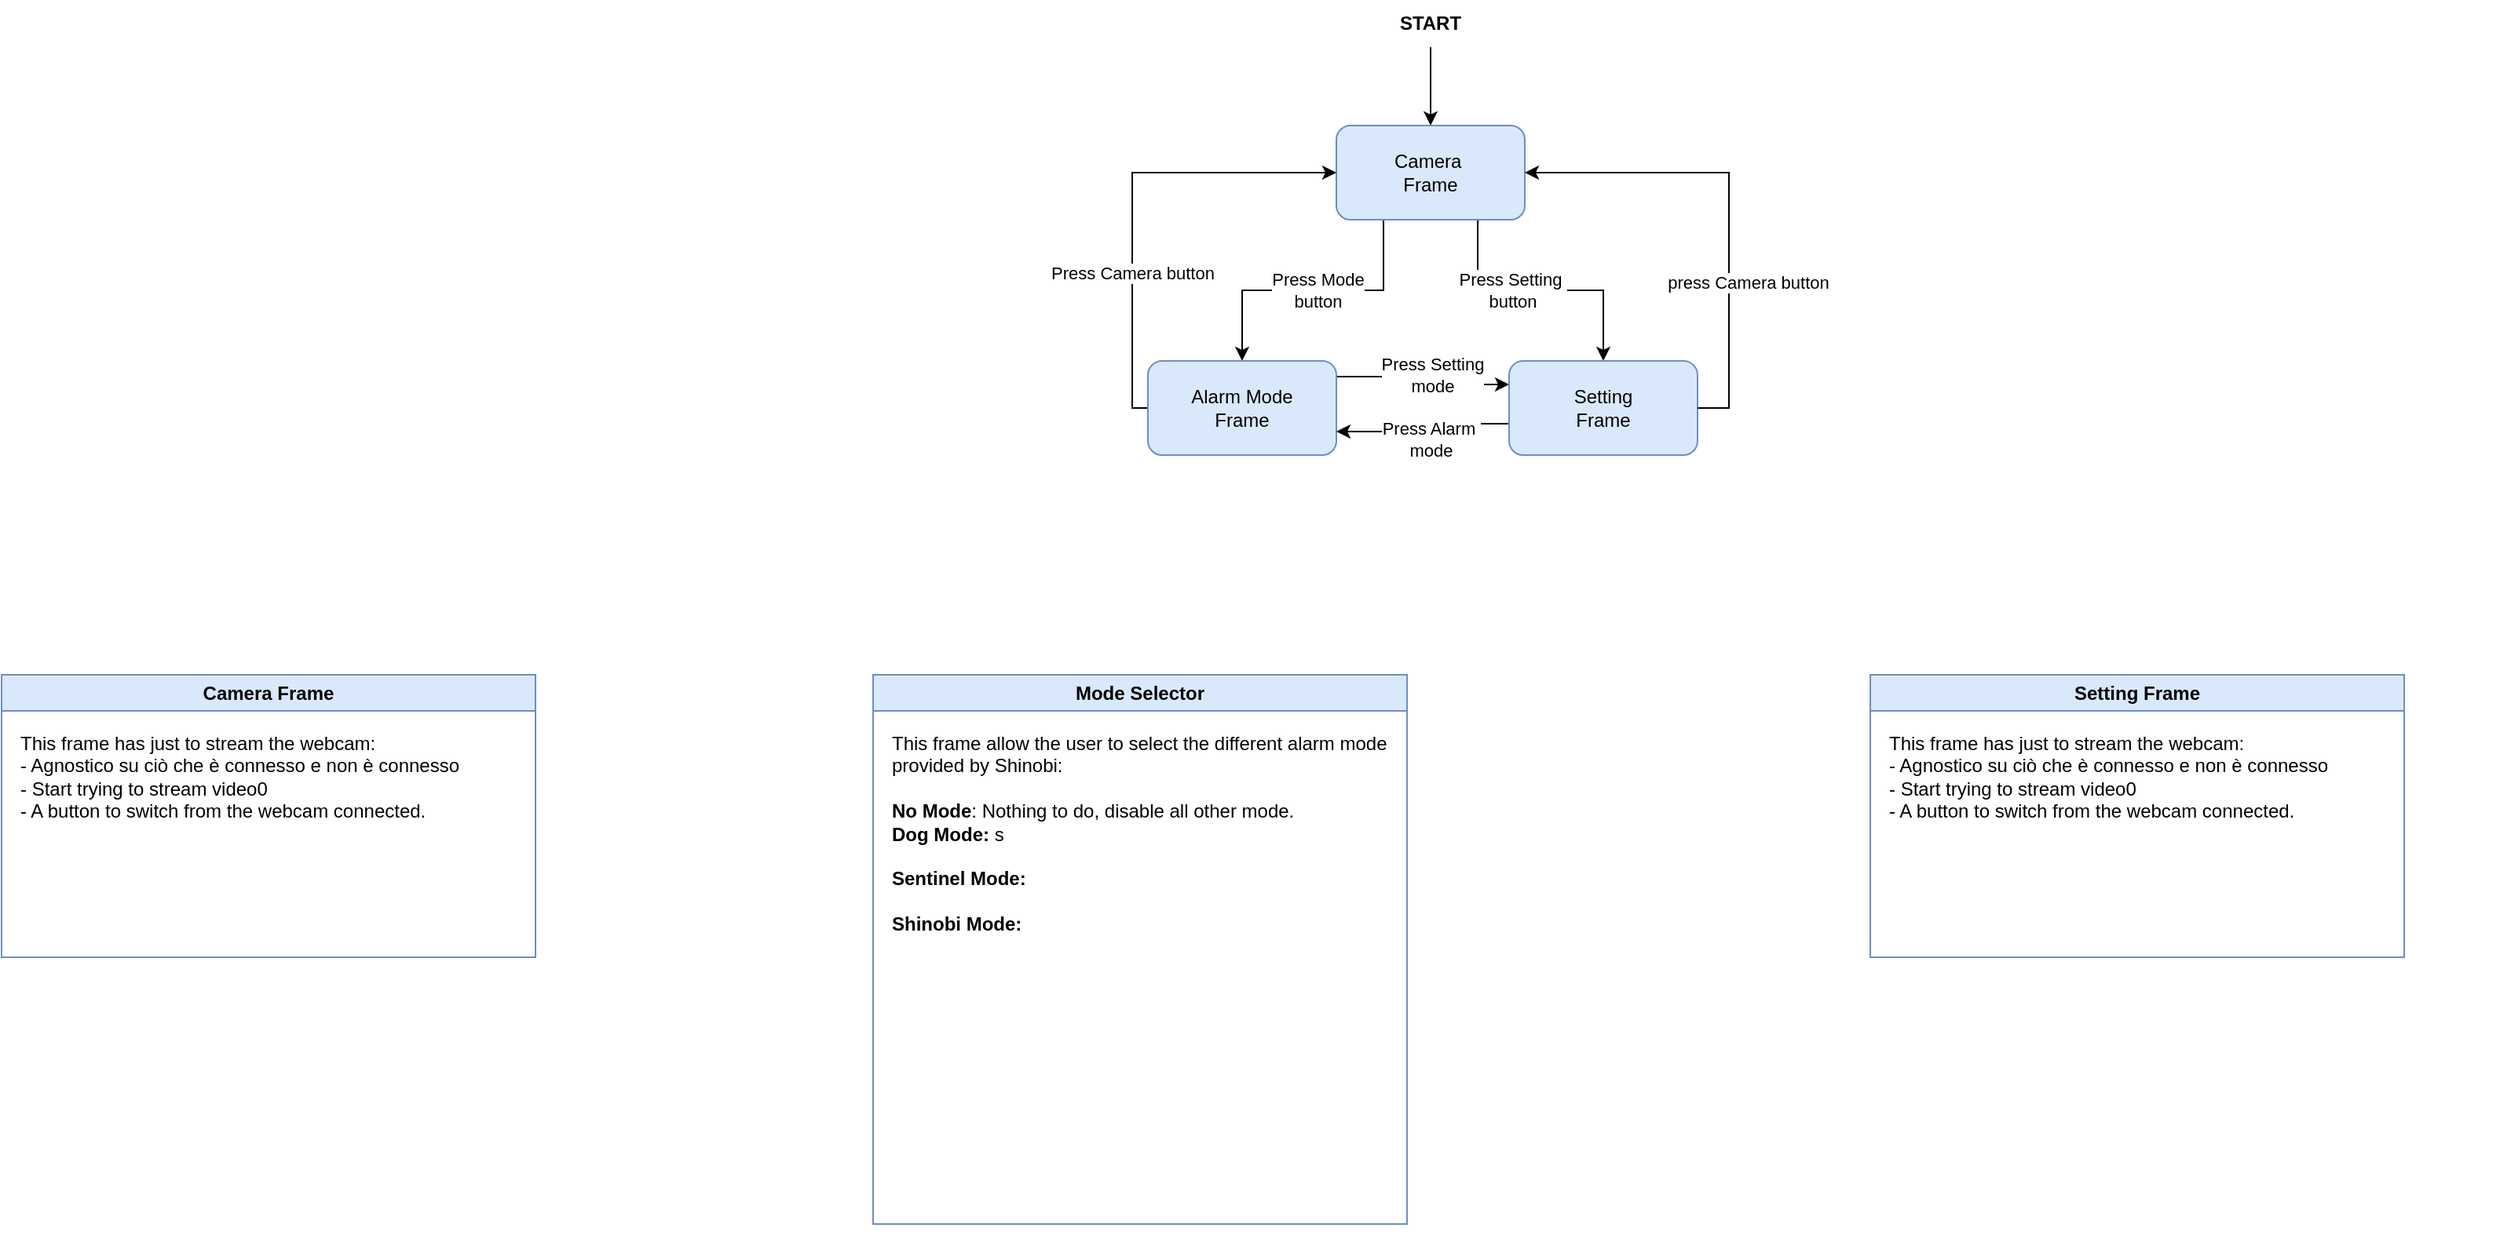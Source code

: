 <mxfile version="26.0.11">
  <diagram name="Page-1" id="ZCRHmxUp7qXE9HKA1dkY">
    <mxGraphModel dx="1839" dy="527" grid="1" gridSize="10" guides="1" tooltips="1" connect="1" arrows="1" fold="1" page="1" pageScale="1" pageWidth="850" pageHeight="1100" math="0" shadow="0">
      <root>
        <mxCell id="0" />
        <mxCell id="1" parent="0" />
        <mxCell id="Lg3aBeJ_nyOV5X6SMWgB-1" value="" style="endArrow=classic;html=1;rounded=0;entryX=0.5;entryY=0;entryDx=0;entryDy=0;exitX=0.5;exitY=1;exitDx=0;exitDy=0;" edge="1" parent="1" source="Lg3aBeJ_nyOV5X6SMWgB-8" target="Lg3aBeJ_nyOV5X6SMWgB-2">
          <mxGeometry width="50" height="50" relative="1" as="geometry">
            <mxPoint x="440" y="280" as="sourcePoint" />
            <mxPoint x="440" y="370" as="targetPoint" />
          </mxGeometry>
        </mxCell>
        <mxCell id="Lg3aBeJ_nyOV5X6SMWgB-4" value="" style="edgeStyle=orthogonalEdgeStyle;rounded=0;orthogonalLoop=1;jettySize=auto;html=1;exitX=0.25;exitY=1;exitDx=0;exitDy=0;" edge="1" parent="1" source="Lg3aBeJ_nyOV5X6SMWgB-2" target="Lg3aBeJ_nyOV5X6SMWgB-3">
          <mxGeometry relative="1" as="geometry" />
        </mxCell>
        <mxCell id="Lg3aBeJ_nyOV5X6SMWgB-5" value="Press Mode&lt;div&gt;button&lt;/div&gt;" style="edgeLabel;html=1;align=center;verticalAlign=middle;resizable=0;points=[];" vertex="1" connectable="0" parent="Lg3aBeJ_nyOV5X6SMWgB-4">
          <mxGeometry x="0.09" y="3" relative="1" as="geometry">
            <mxPoint x="11" y="-3" as="offset" />
          </mxGeometry>
        </mxCell>
        <mxCell id="Lg3aBeJ_nyOV5X6SMWgB-11" value="" style="edgeStyle=orthogonalEdgeStyle;rounded=0;orthogonalLoop=1;jettySize=auto;html=1;entryX=0.5;entryY=0;entryDx=0;entryDy=0;exitX=0.75;exitY=1;exitDx=0;exitDy=0;" edge="1" parent="1" source="Lg3aBeJ_nyOV5X6SMWgB-2" target="Lg3aBeJ_nyOV5X6SMWgB-10">
          <mxGeometry relative="1" as="geometry">
            <mxPoint x="502" y="390" as="sourcePoint" />
            <mxPoint x="612" y="390" as="targetPoint" />
          </mxGeometry>
        </mxCell>
        <mxCell id="Lg3aBeJ_nyOV5X6SMWgB-12" value="Press Setting&amp;nbsp;&lt;div&gt;button&lt;/div&gt;" style="edgeLabel;html=1;align=center;verticalAlign=middle;resizable=0;points=[];" vertex="1" connectable="0" parent="Lg3aBeJ_nyOV5X6SMWgB-11">
          <mxGeometry x="-0.379" relative="1" as="geometry">
            <mxPoint x="14" as="offset" />
          </mxGeometry>
        </mxCell>
        <mxCell id="Lg3aBeJ_nyOV5X6SMWgB-2" value="Camera&amp;nbsp;&lt;div&gt;Frame&lt;/div&gt;" style="rounded=1;whiteSpace=wrap;html=1;fillColor=#dae8fc;strokeColor=#6c8ebf;" vertex="1" parent="1">
          <mxGeometry x="380" y="360" width="120" height="60" as="geometry" />
        </mxCell>
        <mxCell id="Lg3aBeJ_nyOV5X6SMWgB-6" style="edgeStyle=orthogonalEdgeStyle;rounded=0;orthogonalLoop=1;jettySize=auto;html=1;entryX=0;entryY=0.5;entryDx=0;entryDy=0;exitX=0;exitY=0.5;exitDx=0;exitDy=0;" edge="1" parent="1" source="Lg3aBeJ_nyOV5X6SMWgB-3" target="Lg3aBeJ_nyOV5X6SMWgB-2">
          <mxGeometry relative="1" as="geometry">
            <Array as="points">
              <mxPoint x="250" y="540" />
              <mxPoint x="250" y="390" />
            </Array>
          </mxGeometry>
        </mxCell>
        <mxCell id="Lg3aBeJ_nyOV5X6SMWgB-7" value="Press Camera button" style="edgeLabel;html=1;align=center;verticalAlign=middle;resizable=0;points=[];" vertex="1" connectable="0" parent="Lg3aBeJ_nyOV5X6SMWgB-6">
          <mxGeometry x="-0.186" relative="1" as="geometry">
            <mxPoint y="22" as="offset" />
          </mxGeometry>
        </mxCell>
        <mxCell id="Lg3aBeJ_nyOV5X6SMWgB-16" style="edgeStyle=orthogonalEdgeStyle;rounded=0;orthogonalLoop=1;jettySize=auto;html=1;entryX=0;entryY=0.25;entryDx=0;entryDy=0;" edge="1" parent="1" source="Lg3aBeJ_nyOV5X6SMWgB-3" target="Lg3aBeJ_nyOV5X6SMWgB-10">
          <mxGeometry relative="1" as="geometry">
            <Array as="points">
              <mxPoint x="445" y="520" />
              <mxPoint x="445" y="525" />
            </Array>
          </mxGeometry>
        </mxCell>
        <mxCell id="Lg3aBeJ_nyOV5X6SMWgB-18" value="Press Setting&lt;div&gt;mode&lt;/div&gt;" style="edgeLabel;html=1;align=center;verticalAlign=middle;resizable=0;points=[];" vertex="1" connectable="0" parent="Lg3aBeJ_nyOV5X6SMWgB-16">
          <mxGeometry x="-0.348" y="1" relative="1" as="geometry">
            <mxPoint x="23" as="offset" />
          </mxGeometry>
        </mxCell>
        <mxCell id="Lg3aBeJ_nyOV5X6SMWgB-3" value="Alarm&amp;nbsp;&lt;span style=&quot;background-color: transparent; color: light-dark(rgb(0, 0, 0), rgb(255, 255, 255));&quot;&gt;Mode&lt;/span&gt;&lt;div&gt;Frame&lt;/div&gt;" style="whiteSpace=wrap;html=1;rounded=1;fillColor=#dae8fc;strokeColor=#6c8ebf;" vertex="1" parent="1">
          <mxGeometry x="260" y="510" width="120" height="60" as="geometry" />
        </mxCell>
        <mxCell id="Lg3aBeJ_nyOV5X6SMWgB-8" value="START" style="text;html=1;align=center;verticalAlign=middle;whiteSpace=wrap;rounded=0;glass=0;labelBackgroundColor=none;labelBorderColor=none;textShadow=0;fontStyle=1" vertex="1" parent="1">
          <mxGeometry x="410" y="280" width="60" height="30" as="geometry" />
        </mxCell>
        <mxCell id="Lg3aBeJ_nyOV5X6SMWgB-17" style="edgeStyle=orthogonalEdgeStyle;rounded=0;orthogonalLoop=1;jettySize=auto;html=1;entryX=1;entryY=0.75;entryDx=0;entryDy=0;" edge="1" parent="1" source="Lg3aBeJ_nyOV5X6SMWgB-10" target="Lg3aBeJ_nyOV5X6SMWgB-3">
          <mxGeometry relative="1" as="geometry">
            <Array as="points">
              <mxPoint x="445" y="550" />
              <mxPoint x="445" y="555" />
            </Array>
          </mxGeometry>
        </mxCell>
        <mxCell id="Lg3aBeJ_nyOV5X6SMWgB-19" value="Press Alarm&amp;nbsp;&lt;div&gt;mode&lt;/div&gt;" style="edgeLabel;html=1;align=center;verticalAlign=middle;resizable=0;points=[];" vertex="1" connectable="0" parent="Lg3aBeJ_nyOV5X6SMWgB-17">
          <mxGeometry x="0.493" y="-1" relative="1" as="geometry">
            <mxPoint x="31" y="6" as="offset" />
          </mxGeometry>
        </mxCell>
        <mxCell id="Lg3aBeJ_nyOV5X6SMWgB-10" value="Setting&lt;div&gt;Frame&lt;/div&gt;" style="rounded=1;whiteSpace=wrap;html=1;fillColor=#dae8fc;strokeColor=#6c8ebf;" vertex="1" parent="1">
          <mxGeometry x="490" y="510" width="120" height="60" as="geometry" />
        </mxCell>
        <mxCell id="Lg3aBeJ_nyOV5X6SMWgB-14" style="edgeStyle=orthogonalEdgeStyle;rounded=0;orthogonalLoop=1;jettySize=auto;html=1;entryX=1;entryY=0.75;entryDx=0;entryDy=0;exitX=1;exitY=0.5;exitDx=0;exitDy=0;" edge="1" parent="1" source="Lg3aBeJ_nyOV5X6SMWgB-10">
          <mxGeometry relative="1" as="geometry">
            <mxPoint x="620" y="525.0" as="sourcePoint" />
            <mxPoint x="500" y="390" as="targetPoint" />
            <Array as="points">
              <mxPoint x="630" y="540" />
              <mxPoint x="630" y="390" />
            </Array>
          </mxGeometry>
        </mxCell>
        <mxCell id="Lg3aBeJ_nyOV5X6SMWgB-15" value="press Camera button" style="edgeLabel;html=1;align=center;verticalAlign=middle;resizable=0;points=[];" vertex="1" connectable="0" parent="Lg3aBeJ_nyOV5X6SMWgB-14">
          <mxGeometry x="0.45" y="-1" relative="1" as="geometry">
            <mxPoint x="59" y="71" as="offset" />
          </mxGeometry>
        </mxCell>
        <mxCell id="Lg3aBeJ_nyOV5X6SMWgB-26" value="Camera Frame" style="swimlane;whiteSpace=wrap;html=1;fillColor=#dae8fc;strokeColor=#6c8ebf;" vertex="1" parent="1">
          <mxGeometry x="-470" y="710" width="340" height="180" as="geometry" />
        </mxCell>
        <mxCell id="Lg3aBeJ_nyOV5X6SMWgB-31" value="This frame has just to stream the webcam:&lt;div&gt;- Agnostico su ciò che è connesso e non è connesso&lt;/div&gt;&lt;div&gt;- Start trying to stream video0&lt;/div&gt;&lt;div&gt;- A button to switch from the webcam connected.&lt;/div&gt;" style="text;html=1;whiteSpace=wrap;overflow=hidden;rounded=0;" vertex="1" parent="Lg3aBeJ_nyOV5X6SMWgB-26">
          <mxGeometry x="10" y="30" width="320" height="140" as="geometry" />
        </mxCell>
        <mxCell id="Lg3aBeJ_nyOV5X6SMWgB-33" value="Mode Selector" style="swimlane;whiteSpace=wrap;html=1;fillColor=#dae8fc;strokeColor=#6c8ebf;" vertex="1" parent="1">
          <mxGeometry x="85" y="710" width="340" height="350" as="geometry" />
        </mxCell>
        <mxCell id="Lg3aBeJ_nyOV5X6SMWgB-34" value="This frame allow the user to select the different alarm mode provided by Shinobi:&lt;div&gt;&lt;br&gt;&lt;/div&gt;&lt;div&gt;&lt;b&gt;No Mode&lt;/b&gt;: Nothing to do, disable all other mode.&lt;/div&gt;&lt;div&gt;&lt;b&gt;Dog Mode: &lt;/b&gt;s&lt;/div&gt;&lt;div&gt;&lt;br&gt;&lt;/div&gt;&lt;div&gt;&lt;b&gt;Sentinel Mode:&lt;/b&gt;&lt;/div&gt;&lt;div&gt;&lt;b&gt;&lt;br&gt;&lt;/b&gt;&lt;/div&gt;&lt;div&gt;&lt;b&gt;Shinobi Mode:&lt;/b&gt;&lt;/div&gt;&lt;div&gt;&lt;br&gt;&lt;/div&gt;&lt;div&gt;&lt;br&gt;&lt;/div&gt;&lt;div&gt;&lt;br&gt;&lt;/div&gt;&lt;div&gt;, Dog Mode, Sentinel Mode, Shinobi Mode&lt;/div&gt;" style="text;html=1;whiteSpace=wrap;overflow=hidden;rounded=0;" vertex="1" parent="Lg3aBeJ_nyOV5X6SMWgB-33">
          <mxGeometry x="10" y="30" width="320" height="140" as="geometry" />
        </mxCell>
        <mxCell id="Lg3aBeJ_nyOV5X6SMWgB-35" value="Setting Frame" style="swimlane;whiteSpace=wrap;html=1;fillColor=#dae8fc;strokeColor=#6c8ebf;" vertex="1" parent="1">
          <mxGeometry x="720" y="710" width="340" height="180" as="geometry" />
        </mxCell>
        <mxCell id="Lg3aBeJ_nyOV5X6SMWgB-36" value="This frame has just to stream the webcam:&lt;div&gt;- Agnostico su ciò che è connesso e non è connesso&lt;/div&gt;&lt;div&gt;- Start trying to stream video0&lt;/div&gt;&lt;div&gt;- A button to switch from the webcam connected.&lt;/div&gt;" style="text;html=1;whiteSpace=wrap;overflow=hidden;rounded=0;" vertex="1" parent="Lg3aBeJ_nyOV5X6SMWgB-35">
          <mxGeometry x="10" y="30" width="390" height="330" as="geometry" />
        </mxCell>
      </root>
    </mxGraphModel>
  </diagram>
</mxfile>
